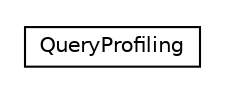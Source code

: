 #!/usr/local/bin/dot
#
# Class diagram 
# Generated by UMLGraph version R5_6_6-1-g9240c4 (http://www.umlgraph.org/)
#

digraph G {
	edge [fontname="Helvetica",fontsize=10,labelfontname="Helvetica",labelfontsize=10];
	node [fontname="Helvetica",fontsize=10,shape=plaintext];
	nodesep=0.25;
	ranksep=0.5;
	// jason.profiling.QueryProfiling
	c4228 [label=<<table title="jason.profiling.QueryProfiling" border="0" cellborder="1" cellspacing="0" cellpadding="2" port="p" href="./QueryProfiling.html">
		<tr><td><table border="0" cellspacing="0" cellpadding="1">
<tr><td align="center" balign="center"> QueryProfiling </td></tr>
		</table></td></tr>
		</table>>, URL="./QueryProfiling.html", fontname="Helvetica", fontcolor="black", fontsize=10.0];
}

